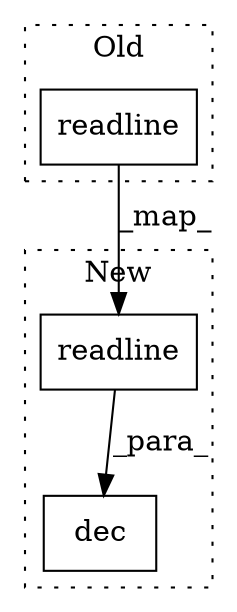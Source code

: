 digraph G {
subgraph cluster0 {
1 [label="readline" a="32" s="1436" l="10" shape="box"];
label = "Old";
style="dotted";
}
subgraph cluster1 {
2 [label="readline" a="32" s="1538" l="10" shape="box"];
3 [label="dec" a="32" s="1513,1548" l="4,1" shape="box"];
label = "New";
style="dotted";
}
1 -> 2 [label="_map_"];
2 -> 3 [label="_para_"];
}